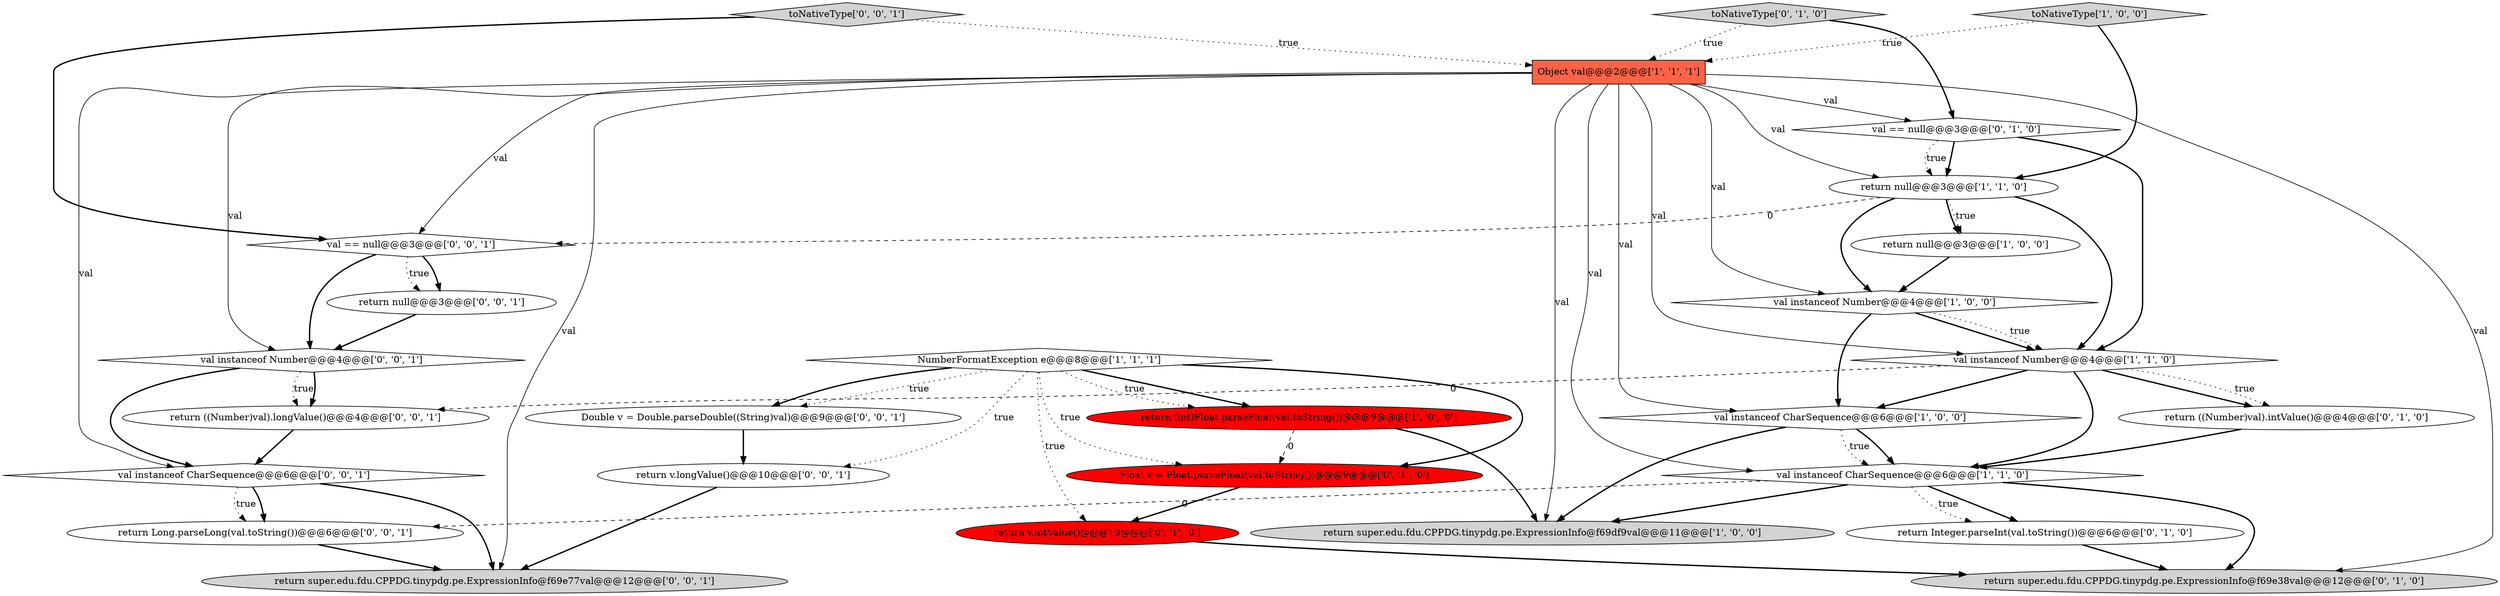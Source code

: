 digraph {
14 [style = filled, label = "return Integer.parseInt(val.toString())@@@6@@@['0', '1', '0']", fillcolor = white, shape = ellipse image = "AAA0AAABBB2BBB"];
10 [style = filled, label = "val instanceof CharSequence@@@6@@@['1', '1', '0']", fillcolor = white, shape = diamond image = "AAA0AAABBB1BBB"];
6 [style = filled, label = "NumberFormatException e@@@8@@@['1', '1', '1']", fillcolor = white, shape = diamond image = "AAA0AAABBB1BBB"];
1 [style = filled, label = "return null@@@3@@@['1', '0', '0']", fillcolor = white, shape = ellipse image = "AAA0AAABBB1BBB"];
23 [style = filled, label = "val instanceof CharSequence@@@6@@@['0', '0', '1']", fillcolor = white, shape = diamond image = "AAA0AAABBB3BBB"];
4 [style = filled, label = "return super.edu.fdu.CPPDG.tinypdg.pe.ExpressionInfo@f69df9val@@@11@@@['1', '0', '0']", fillcolor = lightgray, shape = ellipse image = "AAA0AAABBB1BBB"];
15 [style = filled, label = "return v.intValue()@@@10@@@['0', '1', '0']", fillcolor = red, shape = ellipse image = "AAA1AAABBB2BBB"];
27 [style = filled, label = "toNativeType['0', '0', '1']", fillcolor = lightgray, shape = diamond image = "AAA0AAABBB3BBB"];
22 [style = filled, label = "return ((Number)val).longValue()@@@4@@@['0', '0', '1']", fillcolor = white, shape = ellipse image = "AAA0AAABBB3BBB"];
3 [style = filled, label = "return (int)Float.parseFloat(val.toString())@@@9@@@['1', '0', '0']", fillcolor = red, shape = ellipse image = "AAA1AAABBB1BBB"];
20 [style = filled, label = "val == null@@@3@@@['0', '0', '1']", fillcolor = white, shape = diamond image = "AAA0AAABBB3BBB"];
25 [style = filled, label = "return super.edu.fdu.CPPDG.tinypdg.pe.ExpressionInfo@f69e77val@@@12@@@['0', '0', '1']", fillcolor = lightgray, shape = ellipse image = "AAA0AAABBB3BBB"];
26 [style = filled, label = "return v.longValue()@@@10@@@['0', '0', '1']", fillcolor = white, shape = ellipse image = "AAA0AAABBB3BBB"];
8 [style = filled, label = "return null@@@3@@@['1', '1', '0']", fillcolor = white, shape = ellipse image = "AAA0AAABBB1BBB"];
2 [style = filled, label = "val instanceof CharSequence@@@6@@@['1', '0', '0']", fillcolor = white, shape = diamond image = "AAA0AAABBB1BBB"];
5 [style = filled, label = "toNativeType['1', '0', '0']", fillcolor = lightgray, shape = diamond image = "AAA0AAABBB1BBB"];
9 [style = filled, label = "val instanceof Number@@@4@@@['1', '1', '0']", fillcolor = white, shape = diamond image = "AAA0AAABBB1BBB"];
0 [style = filled, label = "val instanceof Number@@@4@@@['1', '0', '0']", fillcolor = white, shape = diamond image = "AAA0AAABBB1BBB"];
13 [style = filled, label = "return ((Number)val).intValue()@@@4@@@['0', '1', '0']", fillcolor = white, shape = ellipse image = "AAA0AAABBB2BBB"];
21 [style = filled, label = "val instanceof Number@@@4@@@['0', '0', '1']", fillcolor = white, shape = diamond image = "AAA0AAABBB3BBB"];
7 [style = filled, label = "Object val@@@2@@@['1', '1', '1']", fillcolor = tomato, shape = box image = "AAA0AAABBB1BBB"];
19 [style = filled, label = "Double v = Double.parseDouble((String)val)@@@9@@@['0', '0', '1']", fillcolor = white, shape = ellipse image = "AAA0AAABBB3BBB"];
24 [style = filled, label = "return Long.parseLong(val.toString())@@@6@@@['0', '0', '1']", fillcolor = white, shape = ellipse image = "AAA0AAABBB3BBB"];
11 [style = filled, label = "val == null@@@3@@@['0', '1', '0']", fillcolor = white, shape = diamond image = "AAA0AAABBB2BBB"];
16 [style = filled, label = "Float v = Float.parseFloat(val.toString())@@@9@@@['0', '1', '0']", fillcolor = red, shape = ellipse image = "AAA1AAABBB2BBB"];
18 [style = filled, label = "return null@@@3@@@['0', '0', '1']", fillcolor = white, shape = ellipse image = "AAA0AAABBB3BBB"];
17 [style = filled, label = "toNativeType['0', '1', '0']", fillcolor = lightgray, shape = diamond image = "AAA0AAABBB2BBB"];
12 [style = filled, label = "return super.edu.fdu.CPPDG.tinypdg.pe.ExpressionInfo@f69e38val@@@12@@@['0', '1', '0']", fillcolor = lightgray, shape = ellipse image = "AAA0AAABBB2BBB"];
7->11 [style = solid, label="val"];
13->10 [style = bold, label=""];
6->3 [style = bold, label=""];
5->8 [style = bold, label=""];
16->15 [style = bold, label=""];
23->25 [style = bold, label=""];
0->9 [style = bold, label=""];
7->21 [style = solid, label="val"];
10->14 [style = bold, label=""];
9->2 [style = bold, label=""];
26->25 [style = bold, label=""];
0->2 [style = bold, label=""];
3->16 [style = dashed, label="0"];
8->20 [style = dashed, label="0"];
21->22 [style = dotted, label="true"];
9->22 [style = dashed, label="0"];
1->0 [style = bold, label=""];
6->19 [style = bold, label=""];
9->10 [style = bold, label=""];
2->10 [style = bold, label=""];
11->9 [style = bold, label=""];
2->4 [style = bold, label=""];
3->4 [style = bold, label=""];
6->19 [style = dotted, label="true"];
17->11 [style = bold, label=""];
22->23 [style = bold, label=""];
7->2 [style = solid, label="val"];
10->14 [style = dotted, label="true"];
20->21 [style = bold, label=""];
8->0 [style = bold, label=""];
20->18 [style = bold, label=""];
8->1 [style = dotted, label="true"];
8->1 [style = bold, label=""];
10->24 [style = dashed, label="0"];
6->26 [style = dotted, label="true"];
23->24 [style = bold, label=""];
27->7 [style = dotted, label="true"];
21->22 [style = bold, label=""];
5->7 [style = dotted, label="true"];
10->12 [style = bold, label=""];
6->16 [style = bold, label=""];
24->25 [style = bold, label=""];
19->26 [style = bold, label=""];
9->13 [style = dotted, label="true"];
7->9 [style = solid, label="val"];
14->12 [style = bold, label=""];
8->9 [style = bold, label=""];
7->8 [style = solid, label="val"];
20->18 [style = dotted, label="true"];
10->4 [style = bold, label=""];
7->4 [style = solid, label="val"];
11->8 [style = bold, label=""];
11->8 [style = dotted, label="true"];
17->7 [style = dotted, label="true"];
7->20 [style = solid, label="val"];
15->12 [style = bold, label=""];
18->21 [style = bold, label=""];
7->0 [style = solid, label="val"];
6->3 [style = dotted, label="true"];
0->9 [style = dotted, label="true"];
7->10 [style = solid, label="val"];
7->23 [style = solid, label="val"];
7->25 [style = solid, label="val"];
23->24 [style = dotted, label="true"];
7->12 [style = solid, label="val"];
6->16 [style = dotted, label="true"];
21->23 [style = bold, label=""];
27->20 [style = bold, label=""];
2->10 [style = dotted, label="true"];
9->13 [style = bold, label=""];
6->15 [style = dotted, label="true"];
}
